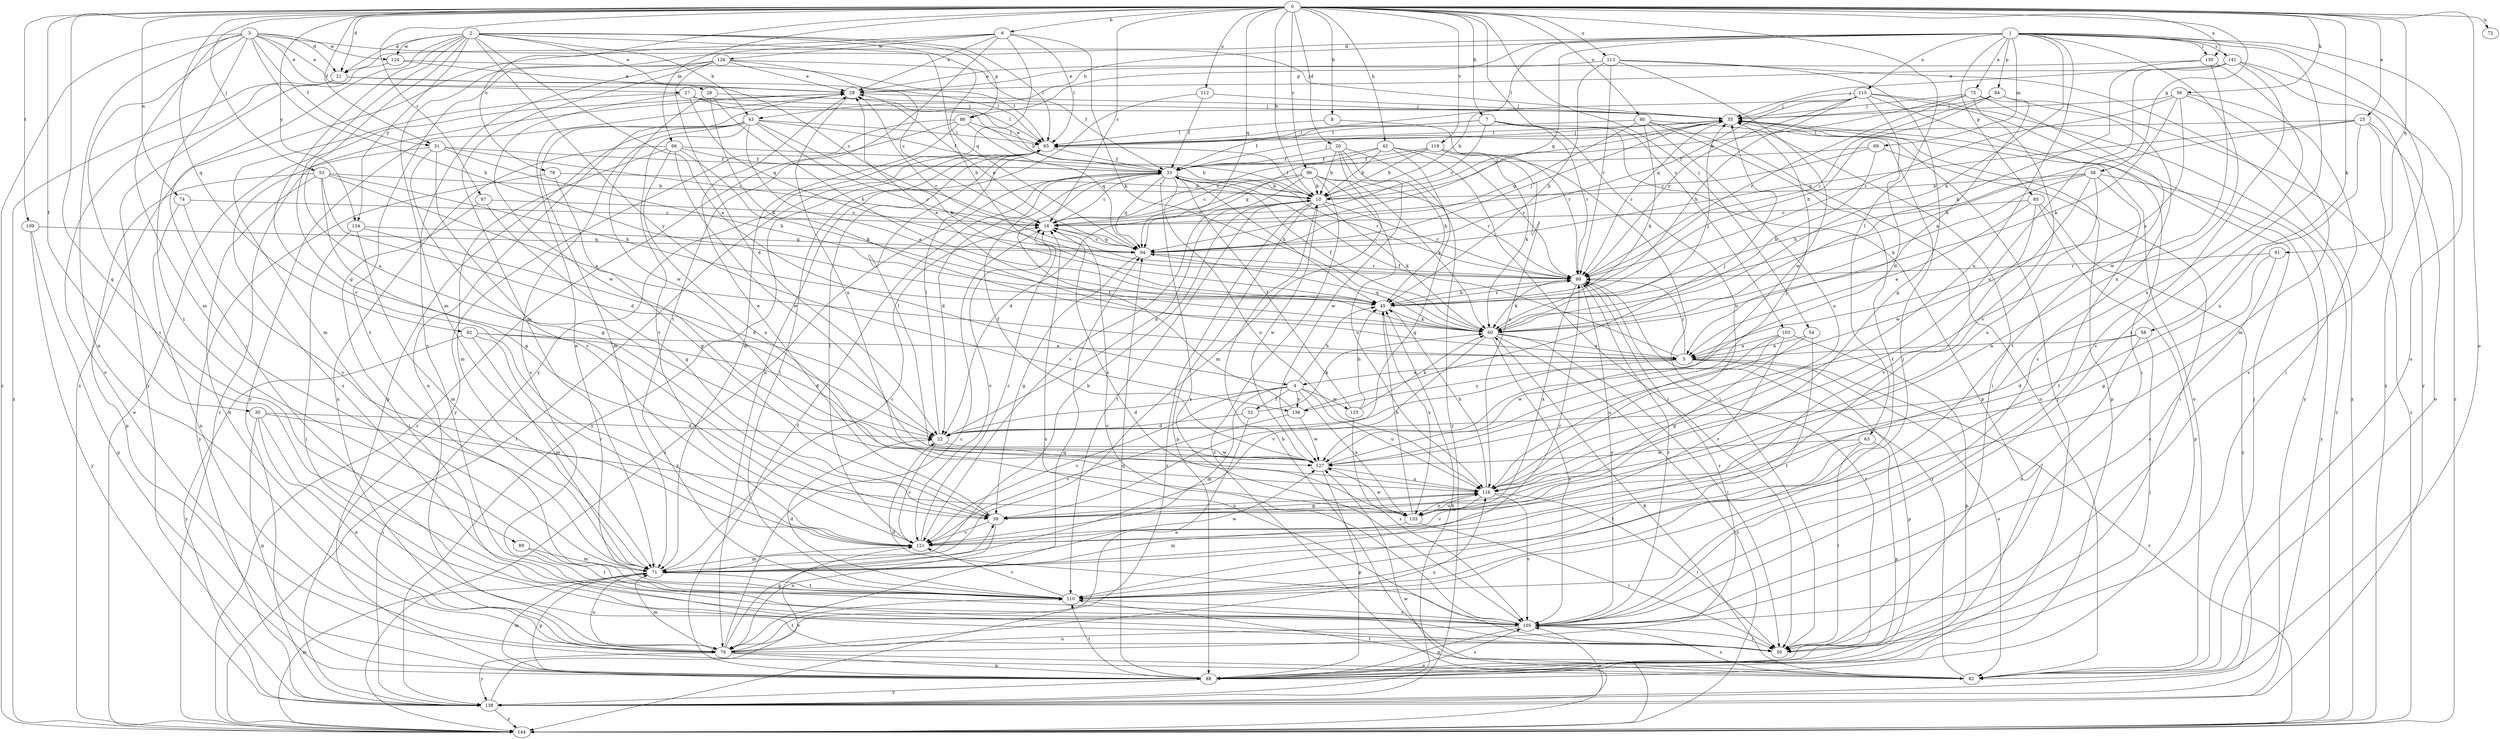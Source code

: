 strict digraph  {
0;
1;
2;
3;
4;
5;
6;
7;
8;
10;
16;
20;
21;
22;
25;
26;
27;
28;
30;
31;
32;
33;
38;
39;
42;
43;
45;
50;
53;
54;
55;
56;
58;
60;
63;
65;
66;
69;
71;
72;
74;
75;
76;
78;
80;
82;
84;
85;
86;
88;
89;
91;
92;
94;
96;
97;
99;
103;
105;
109;
110;
112;
113;
115;
116;
119;
121;
124;
125;
126;
127;
130;
133;
134;
136;
138;
141;
144;
0 -> 6  [label=b];
0 -> 7  [label=b];
0 -> 8  [label=b];
0 -> 10  [label=b];
0 -> 16  [label=c];
0 -> 20  [label=d];
0 -> 21  [label=d];
0 -> 25  [label=e];
0 -> 30  [label=f];
0 -> 31  [label=f];
0 -> 38  [label=g];
0 -> 42  [label=h];
0 -> 53  [label=j];
0 -> 54  [label=j];
0 -> 56  [label=k];
0 -> 58  [label=k];
0 -> 63  [label=l];
0 -> 66  [label=m];
0 -> 72  [label=n];
0 -> 74  [label=n];
0 -> 78  [label=o];
0 -> 80  [label=o];
0 -> 82  [label=o];
0 -> 89  [label=q];
0 -> 91  [label=q];
0 -> 92  [label=q];
0 -> 94  [label=q];
0 -> 96  [label=r];
0 -> 97  [label=r];
0 -> 103  [label=s];
0 -> 109  [label=t];
0 -> 112  [label=u];
0 -> 113  [label=u];
0 -> 119  [label=v];
0 -> 130  [label=x];
0 -> 134  [label=y];
1 -> 21  [label=d];
1 -> 43  [label=h];
1 -> 60  [label=k];
1 -> 65  [label=l];
1 -> 69  [label=m];
1 -> 75  [label=n];
1 -> 82  [label=o];
1 -> 84  [label=p];
1 -> 85  [label=p];
1 -> 86  [label=p];
1 -> 94  [label=q];
1 -> 105  [label=s];
1 -> 115  [label=u];
1 -> 116  [label=u];
1 -> 130  [label=i];
1 -> 133  [label=x];
1 -> 141  [label=z];
1 -> 144  [label=z];
2 -> 4  [label=a];
2 -> 21  [label=d];
2 -> 26  [label=e];
2 -> 39  [label=g];
2 -> 43  [label=h];
2 -> 45  [label=h];
2 -> 50  [label=i];
2 -> 65  [label=l];
2 -> 86  [label=p];
2 -> 94  [label=q];
2 -> 116  [label=u];
2 -> 121  [label=v];
2 -> 124  [label=w];
2 -> 134  [label=y];
2 -> 136  [label=y];
3 -> 21  [label=d];
3 -> 27  [label=e];
3 -> 28  [label=e];
3 -> 31  [label=f];
3 -> 45  [label=h];
3 -> 55  [label=j];
3 -> 71  [label=m];
3 -> 76  [label=n];
3 -> 105  [label=s];
3 -> 110  [label=t];
3 -> 124  [label=w];
3 -> 144  [label=z];
4 -> 22  [label=d];
4 -> 32  [label=f];
4 -> 45  [label=h];
4 -> 71  [label=m];
4 -> 116  [label=u];
4 -> 121  [label=v];
4 -> 125  [label=w];
4 -> 133  [label=x];
4 -> 136  [label=y];
5 -> 4  [label=a];
5 -> 33  [label=f];
5 -> 82  [label=o];
5 -> 88  [label=p];
5 -> 99  [label=r];
5 -> 136  [label=y];
5 -> 144  [label=z];
6 -> 28  [label=e];
6 -> 60  [label=k];
6 -> 65  [label=l];
6 -> 71  [label=m];
6 -> 110  [label=t];
6 -> 126  [label=w];
6 -> 138  [label=y];
6 -> 144  [label=z];
7 -> 16  [label=c];
7 -> 33  [label=f];
7 -> 65  [label=l];
7 -> 88  [label=p];
7 -> 99  [label=r];
7 -> 116  [label=u];
8 -> 65  [label=l];
8 -> 99  [label=r];
10 -> 16  [label=c];
10 -> 22  [label=d];
10 -> 55  [label=j];
10 -> 60  [label=k];
10 -> 65  [label=l];
10 -> 88  [label=p];
10 -> 99  [label=r];
10 -> 110  [label=t];
10 -> 127  [label=w];
10 -> 144  [label=z];
16 -> 94  [label=q];
16 -> 121  [label=v];
20 -> 10  [label=b];
20 -> 33  [label=f];
20 -> 45  [label=h];
20 -> 71  [label=m];
20 -> 127  [label=w];
20 -> 138  [label=y];
21 -> 16  [label=c];
21 -> 65  [label=l];
21 -> 82  [label=o];
21 -> 144  [label=z];
22 -> 65  [label=l];
22 -> 121  [label=v];
22 -> 127  [label=w];
25 -> 45  [label=h];
25 -> 65  [label=l];
25 -> 82  [label=o];
25 -> 94  [label=q];
25 -> 105  [label=s];
25 -> 116  [label=u];
26 -> 45  [label=h];
26 -> 55  [label=j];
26 -> 60  [label=k];
26 -> 127  [label=w];
27 -> 10  [label=b];
27 -> 55  [label=j];
27 -> 65  [label=l];
27 -> 71  [label=m];
27 -> 94  [label=q];
27 -> 127  [label=w];
28 -> 55  [label=j];
28 -> 99  [label=r];
28 -> 116  [label=u];
28 -> 138  [label=y];
28 -> 144  [label=z];
30 -> 22  [label=d];
30 -> 50  [label=i];
30 -> 76  [label=n];
30 -> 88  [label=p];
30 -> 133  [label=x];
31 -> 16  [label=c];
31 -> 33  [label=f];
31 -> 39  [label=g];
31 -> 45  [label=h];
31 -> 105  [label=s];
31 -> 121  [label=v];
32 -> 22  [label=d];
32 -> 60  [label=k];
32 -> 76  [label=n];
33 -> 10  [label=b];
33 -> 16  [label=c];
33 -> 22  [label=d];
33 -> 28  [label=e];
33 -> 45  [label=h];
33 -> 55  [label=j];
33 -> 94  [label=q];
33 -> 99  [label=r];
33 -> 105  [label=s];
33 -> 116  [label=u];
33 -> 144  [label=z];
38 -> 10  [label=b];
38 -> 45  [label=h];
38 -> 60  [label=k];
38 -> 110  [label=t];
38 -> 116  [label=u];
38 -> 127  [label=w];
38 -> 138  [label=y];
39 -> 28  [label=e];
39 -> 76  [label=n];
39 -> 116  [label=u];
39 -> 121  [label=v];
42 -> 10  [label=b];
42 -> 33  [label=f];
42 -> 39  [label=g];
42 -> 50  [label=i];
42 -> 94  [label=q];
42 -> 99  [label=r];
43 -> 5  [label=a];
43 -> 33  [label=f];
43 -> 45  [label=h];
43 -> 65  [label=l];
43 -> 71  [label=m];
43 -> 76  [label=n];
43 -> 88  [label=p];
43 -> 99  [label=r];
43 -> 105  [label=s];
43 -> 121  [label=v];
45 -> 60  [label=k];
45 -> 99  [label=r];
45 -> 133  [label=x];
50 -> 16  [label=c];
53 -> 5  [label=a];
53 -> 10  [label=b];
53 -> 22  [label=d];
53 -> 39  [label=g];
53 -> 45  [label=h];
53 -> 76  [label=n];
53 -> 88  [label=p];
54 -> 5  [label=a];
54 -> 39  [label=g];
54 -> 110  [label=t];
55 -> 65  [label=l];
55 -> 82  [label=o];
55 -> 88  [label=p];
55 -> 99  [label=r];
56 -> 5  [label=a];
56 -> 50  [label=i];
56 -> 55  [label=j];
56 -> 60  [label=k];
56 -> 71  [label=m];
56 -> 99  [label=r];
58 -> 5  [label=a];
58 -> 22  [label=d];
58 -> 50  [label=i];
58 -> 105  [label=s];
60 -> 5  [label=a];
60 -> 28  [label=e];
60 -> 33  [label=f];
60 -> 50  [label=i];
60 -> 55  [label=j];
60 -> 94  [label=q];
60 -> 105  [label=s];
60 -> 121  [label=v];
60 -> 144  [label=z];
63 -> 50  [label=i];
63 -> 88  [label=p];
63 -> 110  [label=t];
63 -> 127  [label=w];
65 -> 33  [label=f];
65 -> 55  [label=j];
65 -> 138  [label=y];
66 -> 10  [label=b];
66 -> 33  [label=f];
66 -> 60  [label=k];
66 -> 71  [label=m];
66 -> 76  [label=n];
66 -> 127  [label=w];
66 -> 133  [label=x];
69 -> 16  [label=c];
69 -> 33  [label=f];
69 -> 50  [label=i];
69 -> 60  [label=k];
71 -> 10  [label=b];
71 -> 16  [label=c];
71 -> 76  [label=n];
71 -> 88  [label=p];
71 -> 99  [label=r];
71 -> 110  [label=t];
71 -> 127  [label=w];
74 -> 16  [label=c];
74 -> 76  [label=n];
74 -> 121  [label=v];
75 -> 10  [label=b];
75 -> 55  [label=j];
75 -> 99  [label=r];
75 -> 110  [label=t];
75 -> 121  [label=v];
75 -> 144  [label=z];
76 -> 16  [label=c];
76 -> 39  [label=g];
76 -> 71  [label=m];
76 -> 82  [label=o];
76 -> 88  [label=p];
76 -> 94  [label=q];
76 -> 99  [label=r];
76 -> 110  [label=t];
76 -> 116  [label=u];
76 -> 138  [label=y];
78 -> 10  [label=b];
78 -> 39  [label=g];
78 -> 138  [label=y];
80 -> 50  [label=i];
80 -> 60  [label=k];
80 -> 65  [label=l];
80 -> 82  [label=o];
80 -> 94  [label=q];
80 -> 110  [label=t];
80 -> 116  [label=u];
82 -> 10  [label=b];
82 -> 55  [label=j];
82 -> 60  [label=k];
82 -> 99  [label=r];
82 -> 105  [label=s];
82 -> 110  [label=t];
84 -> 5  [label=a];
84 -> 45  [label=h];
84 -> 55  [label=j];
84 -> 99  [label=r];
84 -> 105  [label=s];
85 -> 5  [label=a];
85 -> 16  [label=c];
85 -> 88  [label=p];
85 -> 121  [label=v];
85 -> 138  [label=y];
86 -> 65  [label=l];
86 -> 71  [label=m];
86 -> 94  [label=q];
86 -> 138  [label=y];
86 -> 144  [label=z];
88 -> 33  [label=f];
88 -> 55  [label=j];
88 -> 71  [label=m];
88 -> 94  [label=q];
88 -> 99  [label=r];
88 -> 105  [label=s];
88 -> 110  [label=t];
88 -> 138  [label=y];
89 -> 71  [label=m];
89 -> 110  [label=t];
91 -> 39  [label=g];
91 -> 99  [label=r];
91 -> 105  [label=s];
92 -> 5  [label=a];
92 -> 22  [label=d];
92 -> 71  [label=m];
92 -> 121  [label=v];
92 -> 138  [label=y];
94 -> 16  [label=c];
94 -> 28  [label=e];
94 -> 39  [label=g];
94 -> 55  [label=j];
94 -> 99  [label=r];
96 -> 10  [label=b];
96 -> 16  [label=c];
96 -> 22  [label=d];
96 -> 60  [label=k];
96 -> 99  [label=r];
96 -> 116  [label=u];
96 -> 121  [label=v];
96 -> 144  [label=z];
97 -> 16  [label=c];
97 -> 39  [label=g];
97 -> 50  [label=i];
99 -> 45  [label=h];
99 -> 60  [label=k];
99 -> 105  [label=s];
99 -> 133  [label=x];
103 -> 5  [label=a];
103 -> 88  [label=p];
103 -> 116  [label=u];
103 -> 121  [label=v];
103 -> 127  [label=w];
105 -> 16  [label=c];
105 -> 22  [label=d];
105 -> 50  [label=i];
105 -> 76  [label=n];
105 -> 88  [label=p];
105 -> 99  [label=r];
109 -> 88  [label=p];
109 -> 94  [label=q];
109 -> 138  [label=y];
110 -> 22  [label=d];
110 -> 28  [label=e];
110 -> 55  [label=j];
110 -> 65  [label=l];
110 -> 105  [label=s];
110 -> 121  [label=v];
112 -> 33  [label=f];
112 -> 55  [label=j];
112 -> 76  [label=n];
113 -> 28  [label=e];
113 -> 39  [label=g];
113 -> 45  [label=h];
113 -> 99  [label=r];
113 -> 127  [label=w];
113 -> 144  [label=z];
115 -> 10  [label=b];
115 -> 22  [label=d];
115 -> 45  [label=h];
115 -> 50  [label=i];
115 -> 55  [label=j];
115 -> 94  [label=q];
115 -> 99  [label=r];
115 -> 138  [label=y];
115 -> 144  [label=z];
116 -> 39  [label=g];
116 -> 45  [label=h];
116 -> 50  [label=i];
116 -> 105  [label=s];
116 -> 121  [label=v];
116 -> 133  [label=x];
119 -> 10  [label=b];
119 -> 16  [label=c];
119 -> 33  [label=f];
119 -> 50  [label=i];
119 -> 60  [label=k];
119 -> 116  [label=u];
121 -> 16  [label=c];
121 -> 65  [label=l];
121 -> 71  [label=m];
124 -> 28  [label=e];
124 -> 65  [label=l];
124 -> 138  [label=y];
125 -> 33  [label=f];
125 -> 45  [label=h];
125 -> 60  [label=k];
125 -> 105  [label=s];
126 -> 16  [label=c];
126 -> 22  [label=d];
126 -> 28  [label=e];
126 -> 33  [label=f];
126 -> 71  [label=m];
126 -> 105  [label=s];
126 -> 110  [label=t];
127 -> 33  [label=f];
127 -> 55  [label=j];
127 -> 65  [label=l];
127 -> 88  [label=p];
127 -> 116  [label=u];
130 -> 28  [label=e];
130 -> 60  [label=k];
130 -> 127  [label=w];
130 -> 133  [label=x];
133 -> 16  [label=c];
133 -> 45  [label=h];
133 -> 50  [label=i];
133 -> 71  [label=m];
133 -> 116  [label=u];
133 -> 127  [label=w];
134 -> 22  [label=d];
134 -> 50  [label=i];
134 -> 71  [label=m];
134 -> 94  [label=q];
136 -> 33  [label=f];
136 -> 55  [label=j];
136 -> 121  [label=v];
136 -> 127  [label=w];
138 -> 45  [label=h];
138 -> 105  [label=s];
138 -> 121  [label=v];
138 -> 144  [label=z];
141 -> 28  [label=e];
141 -> 55  [label=j];
141 -> 105  [label=s];
141 -> 116  [label=u];
141 -> 138  [label=y];
141 -> 144  [label=z];
144 -> 28  [label=e];
144 -> 65  [label=l];
144 -> 71  [label=m];
144 -> 127  [label=w];
}
